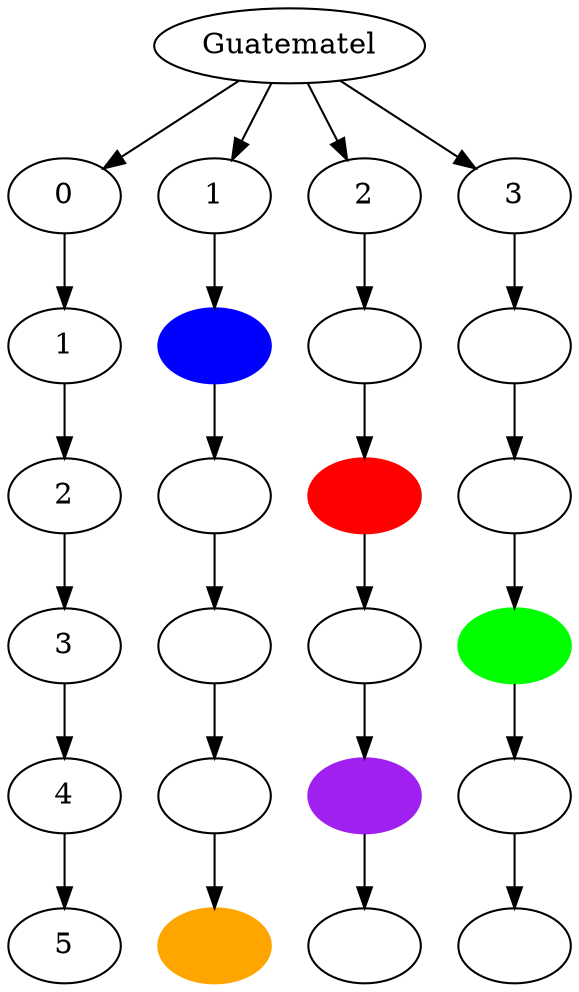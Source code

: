 digraph {
	nombre [label=Guatematel]
	0 [label=0]
	nombre -> 0
	0 -> 1
	1 [label=1]
	1 -> 2
	2 [label=2]
	2 -> 3
	3 [label=3]
	3 -> 4
	4 [label=4]
	4 -> 5
	5 [label=5]
	1.1 [label=1]
	nombre -> 1.1
	2.2 [label=2]
	nombre -> 2.2
	3.3 [label=3]
	nombre -> 3.3
	"1,1" [label="" color=blue fillcolor=blue style=filled]
	"1,2" [label=""]
	"1,3" [label=""]
	"2,1" [label=""]
	"2,2" [label="" color=red fillcolor=red style=filled]
	"2,3" [label=""]
	"3,1" [label=""]
	"3,2" [label=""]
	"3,3" [label="" color=green fillcolor=green style=filled]
	"4,1" [label=""]
	"4,2" [label="" color=purple fillcolor=purple style=filled]
	"4,3" [label=""]
	"5,1" [label="" color=orange fillcolor=orange style=filled]
	"5,2" [label=""]
	"5,3" [label=""]
	"1,1" -> "2,1"
	"1,2" -> "2,2"
	"1,3" -> "2,3"
	"2,1" -> "3,1"
	"2,2" -> "3,2"
	"2,3" -> "3,3"
	"3,1" -> "4,1"
	"3,2" -> "4,2"
	"3,3" -> "4,3"
	"4,1" -> "5,1"
	"4,2" -> "5,2"
	"4,3" -> "5,3"
	1.1 -> "1,1"
	2.2 -> "1,2"
	3.3 -> "1,3"
}
